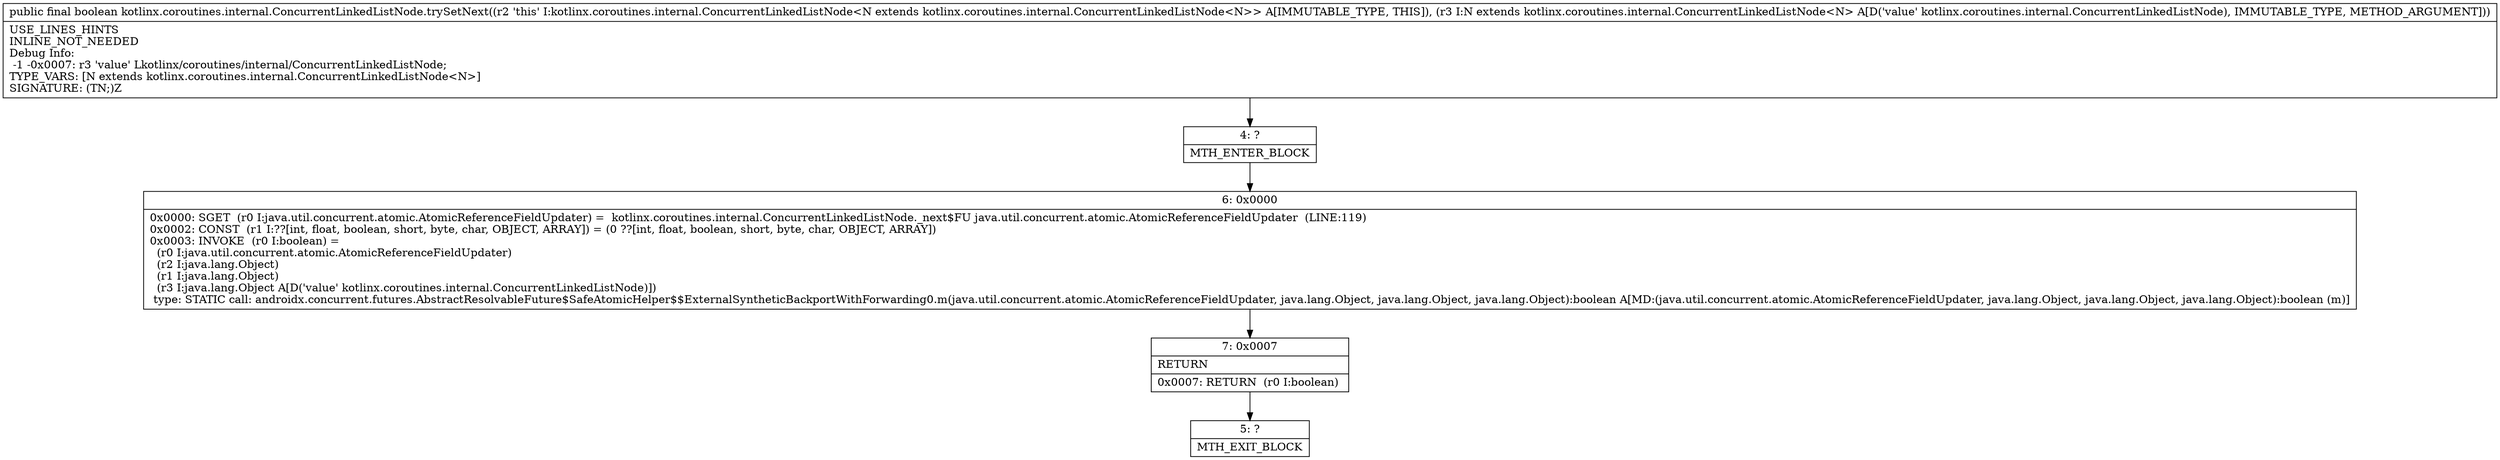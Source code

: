 digraph "CFG forkotlinx.coroutines.internal.ConcurrentLinkedListNode.trySetNext(Lkotlinx\/coroutines\/internal\/ConcurrentLinkedListNode;)Z" {
Node_4 [shape=record,label="{4\:\ ?|MTH_ENTER_BLOCK\l}"];
Node_6 [shape=record,label="{6\:\ 0x0000|0x0000: SGET  (r0 I:java.util.concurrent.atomic.AtomicReferenceFieldUpdater) =  kotlinx.coroutines.internal.ConcurrentLinkedListNode._next$FU java.util.concurrent.atomic.AtomicReferenceFieldUpdater  (LINE:119)\l0x0002: CONST  (r1 I:??[int, float, boolean, short, byte, char, OBJECT, ARRAY]) = (0 ??[int, float, boolean, short, byte, char, OBJECT, ARRAY]) \l0x0003: INVOKE  (r0 I:boolean) = \l  (r0 I:java.util.concurrent.atomic.AtomicReferenceFieldUpdater)\l  (r2 I:java.lang.Object)\l  (r1 I:java.lang.Object)\l  (r3 I:java.lang.Object A[D('value' kotlinx.coroutines.internal.ConcurrentLinkedListNode)])\l type: STATIC call: androidx.concurrent.futures.AbstractResolvableFuture$SafeAtomicHelper$$ExternalSyntheticBackportWithForwarding0.m(java.util.concurrent.atomic.AtomicReferenceFieldUpdater, java.lang.Object, java.lang.Object, java.lang.Object):boolean A[MD:(java.util.concurrent.atomic.AtomicReferenceFieldUpdater, java.lang.Object, java.lang.Object, java.lang.Object):boolean (m)]\l}"];
Node_7 [shape=record,label="{7\:\ 0x0007|RETURN\l|0x0007: RETURN  (r0 I:boolean) \l}"];
Node_5 [shape=record,label="{5\:\ ?|MTH_EXIT_BLOCK\l}"];
MethodNode[shape=record,label="{public final boolean kotlinx.coroutines.internal.ConcurrentLinkedListNode.trySetNext((r2 'this' I:kotlinx.coroutines.internal.ConcurrentLinkedListNode\<N extends kotlinx.coroutines.internal.ConcurrentLinkedListNode\<N\>\> A[IMMUTABLE_TYPE, THIS]), (r3 I:N extends kotlinx.coroutines.internal.ConcurrentLinkedListNode\<N\> A[D('value' kotlinx.coroutines.internal.ConcurrentLinkedListNode), IMMUTABLE_TYPE, METHOD_ARGUMENT]))  | USE_LINES_HINTS\lINLINE_NOT_NEEDED\lDebug Info:\l  \-1 \-0x0007: r3 'value' Lkotlinx\/coroutines\/internal\/ConcurrentLinkedListNode;\lTYPE_VARS: [N extends kotlinx.coroutines.internal.ConcurrentLinkedListNode\<N\>]\lSIGNATURE: (TN;)Z\l}"];
MethodNode -> Node_4;Node_4 -> Node_6;
Node_6 -> Node_7;
Node_7 -> Node_5;
}


